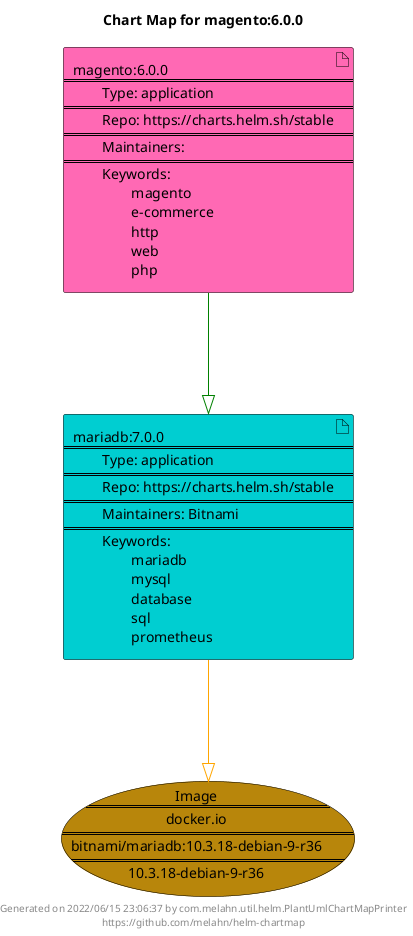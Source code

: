 @startuml
skinparam linetype ortho
skinparam backgroundColor white
skinparam usecaseBorderColor black
skinparam usecaseArrowColor LightSlateGray
skinparam artifactBorderColor black
skinparam artifactArrowColor LightSlateGray

title Chart Map for magento:6.0.0

'There are 2 referenced Helm Charts
artifact "magento:6.0.0\n====\n\tType: application\n====\n\tRepo: https://charts.helm.sh/stable\n====\n\tMaintainers: \n====\n\tKeywords: \n\t\tmagento\n\t\te-commerce\n\t\thttp\n\t\tweb\n\t\tphp" as magento_6_0_0 #HotPink
artifact "mariadb:7.0.0\n====\n\tType: application\n====\n\tRepo: https://charts.helm.sh/stable\n====\n\tMaintainers: Bitnami\n====\n\tKeywords: \n\t\tmariadb\n\t\tmysql\n\t\tdatabase\n\t\tsql\n\t\tprometheus" as mariadb_7_0_0 #DarkTurquoise

'There is one referenced Docker Image
usecase "Image\n====\ndocker.io\n====\nbitnami/mariadb:10.3.18-debian-9-r36\n====\n10.3.18-debian-9-r36" as docker_io_bitnami_mariadb_10_3_18_debian_9_r36 #DarkGoldenRod

'Chart Dependencies
magento_6_0_0--[#green]-|>mariadb_7_0_0
mariadb_7_0_0--[#orange]-|>docker_io_bitnami_mariadb_10_3_18_debian_9_r36

center footer Generated on 2022/06/15 23:06:37 by com.melahn.util.helm.PlantUmlChartMapPrinter\nhttps://github.com/melahn/helm-chartmap
@enduml
